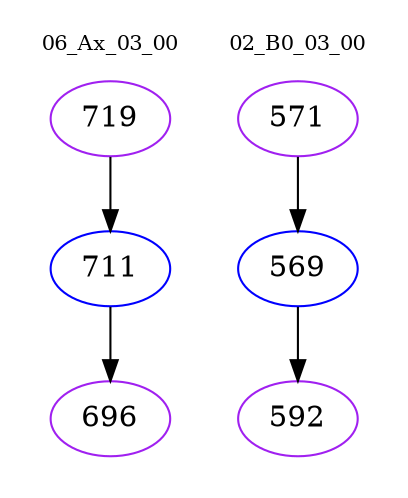 digraph{
subgraph cluster_0 {
color = white
label = "06_Ax_03_00";
fontsize=10;
T0_719 [label="719", color="purple"]
T0_719 -> T0_711 [color="black"]
T0_711 [label="711", color="blue"]
T0_711 -> T0_696 [color="black"]
T0_696 [label="696", color="purple"]
}
subgraph cluster_1 {
color = white
label = "02_B0_03_00";
fontsize=10;
T1_571 [label="571", color="purple"]
T1_571 -> T1_569 [color="black"]
T1_569 [label="569", color="blue"]
T1_569 -> T1_592 [color="black"]
T1_592 [label="592", color="purple"]
}
}
